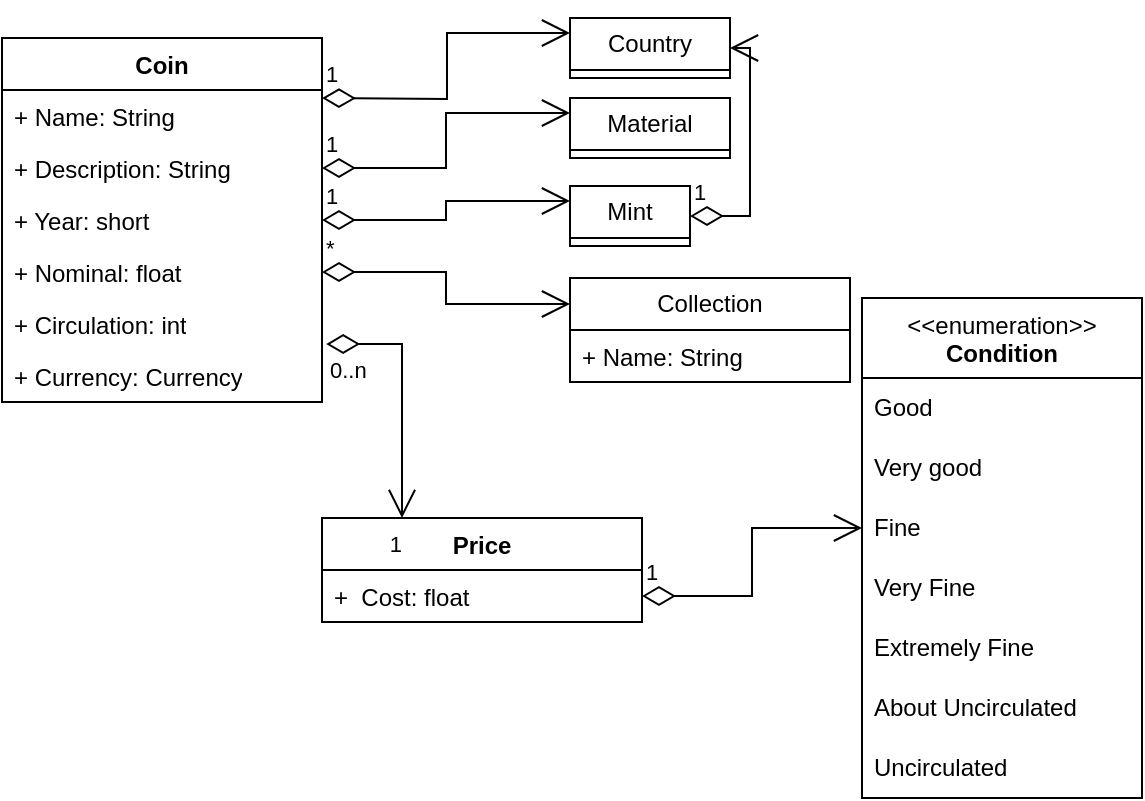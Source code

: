 <mxfile version="21.5.2" type="device">
  <diagram name="Страница 1" id="I4MDYGh5k3yBiwYMaKmg">
    <mxGraphModel dx="794" dy="708" grid="1" gridSize="10" guides="1" tooltips="1" connect="1" arrows="1" fold="1" page="1" pageScale="1" pageWidth="827" pageHeight="1169" math="0" shadow="0">
      <root>
        <mxCell id="0" />
        <mxCell id="1" parent="0" />
        <mxCell id="-Z4ITllWlkgsRw_QVktp-4" value="Coin" style="swimlane;fontStyle=1;align=center;verticalAlign=top;childLayout=stackLayout;horizontal=1;startSize=26;horizontalStack=0;resizeParent=1;resizeParentMax=0;resizeLast=0;collapsible=1;marginBottom=0;whiteSpace=wrap;html=1;" parent="1" vertex="1">
          <mxGeometry x="130" y="170" width="160" height="182" as="geometry" />
        </mxCell>
        <mxCell id="-Z4ITllWlkgsRw_QVktp-5" value="+ Name: String" style="text;strokeColor=none;fillColor=none;align=left;verticalAlign=top;spacingLeft=4;spacingRight=4;overflow=hidden;rotatable=0;points=[[0,0.5],[1,0.5]];portConstraint=eastwest;whiteSpace=wrap;html=1;" parent="-Z4ITllWlkgsRw_QVktp-4" vertex="1">
          <mxGeometry y="26" width="160" height="26" as="geometry" />
        </mxCell>
        <mxCell id="-Z4ITllWlkgsRw_QVktp-11" value="+ Description: String" style="text;strokeColor=none;fillColor=none;align=left;verticalAlign=top;spacingLeft=4;spacingRight=4;overflow=hidden;rotatable=0;points=[[0,0.5],[1,0.5]];portConstraint=eastwest;whiteSpace=wrap;html=1;" parent="-Z4ITllWlkgsRw_QVktp-4" vertex="1">
          <mxGeometry y="52" width="160" height="26" as="geometry" />
        </mxCell>
        <mxCell id="-Z4ITllWlkgsRw_QVktp-12" value="+ Year:&amp;nbsp;short" style="text;strokeColor=none;fillColor=none;align=left;verticalAlign=top;spacingLeft=4;spacingRight=4;overflow=hidden;rotatable=0;points=[[0,0.5],[1,0.5]];portConstraint=eastwest;whiteSpace=wrap;html=1;" parent="-Z4ITllWlkgsRw_QVktp-4" vertex="1">
          <mxGeometry y="78" width="160" height="26" as="geometry" />
        </mxCell>
        <mxCell id="-Z4ITllWlkgsRw_QVktp-20" value="+ Nominal: float" style="text;strokeColor=none;fillColor=none;align=left;verticalAlign=top;spacingLeft=4;spacingRight=4;overflow=hidden;rotatable=0;points=[[0,0.5],[1,0.5]];portConstraint=eastwest;whiteSpace=wrap;html=1;" parent="-Z4ITllWlkgsRw_QVktp-4" vertex="1">
          <mxGeometry y="104" width="160" height="26" as="geometry" />
        </mxCell>
        <mxCell id="-Z4ITllWlkgsRw_QVktp-21" value="+ Circulation: int" style="text;strokeColor=none;fillColor=none;align=left;verticalAlign=top;spacingLeft=4;spacingRight=4;overflow=hidden;rotatable=0;points=[[0,0.5],[1,0.5]];portConstraint=eastwest;whiteSpace=wrap;html=1;" parent="-Z4ITllWlkgsRw_QVktp-4" vertex="1">
          <mxGeometry y="130" width="160" height="26" as="geometry" />
        </mxCell>
        <mxCell id="-Z4ITllWlkgsRw_QVktp-64" value="+ Currency: Currency" style="text;strokeColor=none;fillColor=none;align=left;verticalAlign=top;spacingLeft=4;spacingRight=4;overflow=hidden;rotatable=0;points=[[0,0.5],[1,0.5]];portConstraint=eastwest;whiteSpace=wrap;html=1;" parent="-Z4ITllWlkgsRw_QVktp-4" vertex="1">
          <mxGeometry y="156" width="160" height="26" as="geometry" />
        </mxCell>
        <mxCell id="-Z4ITllWlkgsRw_QVktp-22" value="Country" style="swimlane;fontStyle=0;childLayout=stackLayout;horizontal=1;startSize=26;fillColor=none;horizontalStack=0;resizeParent=1;resizeParentMax=0;resizeLast=0;collapsible=1;marginBottom=0;whiteSpace=wrap;html=1;" parent="1" vertex="1" collapsed="1">
          <mxGeometry x="414" y="160" width="80" height="30" as="geometry">
            <mxRectangle x="414" y="160" width="140" height="52" as="alternateBounds" />
          </mxGeometry>
        </mxCell>
        <mxCell id="-Z4ITllWlkgsRw_QVktp-23" value="+ Name: String" style="text;strokeColor=none;fillColor=none;align=left;verticalAlign=top;spacingLeft=4;spacingRight=4;overflow=hidden;rotatable=0;points=[[0,0.5],[1,0.5]];portConstraint=eastwest;whiteSpace=wrap;html=1;" parent="-Z4ITllWlkgsRw_QVktp-22" vertex="1">
          <mxGeometry y="26" width="140" height="26" as="geometry" />
        </mxCell>
        <mxCell id="-Z4ITllWlkgsRw_QVktp-38" value="1" style="endArrow=open;html=1;endSize=12;startArrow=diamondThin;startSize=14;startFill=0;edgeStyle=orthogonalEdgeStyle;align=left;verticalAlign=bottom;rounded=0;entryX=0;entryY=0.25;entryDx=0;entryDy=0;" parent="1" target="-Z4ITllWlkgsRw_QVktp-22" edge="1">
          <mxGeometry x="-1" y="3" relative="1" as="geometry">
            <mxPoint x="290" y="200" as="sourcePoint" />
            <mxPoint x="450" y="200" as="targetPoint" />
          </mxGeometry>
        </mxCell>
        <mxCell id="-Z4ITllWlkgsRw_QVktp-39" value="Material" style="swimlane;fontStyle=0;childLayout=stackLayout;horizontal=1;startSize=26;fillColor=none;horizontalStack=0;resizeParent=1;resizeParentMax=0;resizeLast=0;collapsible=1;marginBottom=0;whiteSpace=wrap;html=1;" parent="1" vertex="1" collapsed="1">
          <mxGeometry x="414" y="200" width="80" height="30" as="geometry">
            <mxRectangle x="414" y="200" width="140" height="52" as="alternateBounds" />
          </mxGeometry>
        </mxCell>
        <mxCell id="-Z4ITllWlkgsRw_QVktp-40" value="+ Name: type" style="text;strokeColor=none;fillColor=none;align=left;verticalAlign=top;spacingLeft=4;spacingRight=4;overflow=hidden;rotatable=0;points=[[0,0.5],[1,0.5]];portConstraint=eastwest;whiteSpace=wrap;html=1;" parent="-Z4ITllWlkgsRw_QVktp-39" vertex="1">
          <mxGeometry y="26" width="140" height="26" as="geometry" />
        </mxCell>
        <mxCell id="-Z4ITllWlkgsRw_QVktp-43" value="1" style="endArrow=open;html=1;endSize=12;startArrow=diamondThin;startSize=14;startFill=0;edgeStyle=orthogonalEdgeStyle;align=left;verticalAlign=bottom;rounded=0;exitX=1;exitY=0.5;exitDx=0;exitDy=0;entryX=0;entryY=0.25;entryDx=0;entryDy=0;" parent="1" source="-Z4ITllWlkgsRw_QVktp-11" target="-Z4ITllWlkgsRw_QVktp-39" edge="1">
          <mxGeometry x="-1" y="3" relative="1" as="geometry">
            <mxPoint x="330" y="370" as="sourcePoint" />
            <mxPoint x="490" y="370" as="targetPoint" />
          </mxGeometry>
        </mxCell>
        <mxCell id="-Z4ITllWlkgsRw_QVktp-44" value="Mint" style="swimlane;fontStyle=0;childLayout=stackLayout;horizontal=1;startSize=26;fillColor=none;horizontalStack=0;resizeParent=1;resizeParentMax=0;resizeLast=0;collapsible=1;marginBottom=0;whiteSpace=wrap;html=1;" parent="1" vertex="1" collapsed="1">
          <mxGeometry x="414" y="244" width="60" height="30" as="geometry">
            <mxRectangle x="414" y="244" width="140" height="52" as="alternateBounds" />
          </mxGeometry>
        </mxCell>
        <mxCell id="-Z4ITllWlkgsRw_QVktp-45" value="+ Name: String" style="text;strokeColor=none;fillColor=none;align=left;verticalAlign=top;spacingLeft=4;spacingRight=4;overflow=hidden;rotatable=0;points=[[0,0.5],[1,0.5]];portConstraint=eastwest;whiteSpace=wrap;html=1;" parent="-Z4ITllWlkgsRw_QVktp-44" vertex="1">
          <mxGeometry y="26" width="140" height="26" as="geometry" />
        </mxCell>
        <mxCell id="-Z4ITllWlkgsRw_QVktp-48" value="1" style="endArrow=open;html=1;endSize=12;startArrow=diamondThin;startSize=14;startFill=0;edgeStyle=orthogonalEdgeStyle;align=left;verticalAlign=bottom;exitX=1;exitY=0.5;exitDx=0;exitDy=0;entryX=0;entryY=0.25;entryDx=0;entryDy=0;strokeColor=default;rounded=0;" parent="1" source="-Z4ITllWlkgsRw_QVktp-12" target="-Z4ITllWlkgsRw_QVktp-44" edge="1">
          <mxGeometry x="-1" y="3" relative="1" as="geometry">
            <mxPoint x="320" y="410" as="sourcePoint" />
            <mxPoint x="480" y="410" as="targetPoint" />
          </mxGeometry>
        </mxCell>
        <mxCell id="-Z4ITllWlkgsRw_QVktp-49" value="Collection" style="swimlane;fontStyle=0;childLayout=stackLayout;horizontal=1;startSize=26;fillColor=none;horizontalStack=0;resizeParent=1;resizeParentMax=0;resizeLast=0;collapsible=1;marginBottom=0;whiteSpace=wrap;html=1;" parent="1" vertex="1">
          <mxGeometry x="414" y="290" width="140" height="52" as="geometry">
            <mxRectangle x="414" y="290" width="90" height="30" as="alternateBounds" />
          </mxGeometry>
        </mxCell>
        <mxCell id="-Z4ITllWlkgsRw_QVktp-50" value="+ Name: String" style="text;strokeColor=none;fillColor=none;align=left;verticalAlign=top;spacingLeft=4;spacingRight=4;overflow=hidden;rotatable=0;points=[[0,0.5],[1,0.5]];portConstraint=eastwest;whiteSpace=wrap;html=1;" parent="-Z4ITllWlkgsRw_QVktp-49" vertex="1">
          <mxGeometry y="26" width="140" height="26" as="geometry" />
        </mxCell>
        <mxCell id="-Z4ITllWlkgsRw_QVktp-59" value="*" style="endArrow=open;html=1;endSize=12;startArrow=diamondThin;startSize=14;startFill=0;edgeStyle=orthogonalEdgeStyle;align=left;verticalAlign=bottom;rounded=0;exitX=1;exitY=0.5;exitDx=0;exitDy=0;entryX=0;entryY=0.25;entryDx=0;entryDy=0;" parent="1" source="-Z4ITllWlkgsRw_QVktp-20" target="-Z4ITllWlkgsRw_QVktp-49" edge="1">
          <mxGeometry x="-1" y="3" relative="1" as="geometry">
            <mxPoint x="330" y="370" as="sourcePoint" />
            <mxPoint x="490" y="370" as="targetPoint" />
          </mxGeometry>
        </mxCell>
        <mxCell id="-Z4ITllWlkgsRw_QVktp-76" value="&amp;lt;&amp;lt;enumeration&amp;gt;&amp;gt;&lt;br&gt;&lt;b&gt;Condition&lt;/b&gt;" style="swimlane;fontStyle=0;align=center;verticalAlign=top;childLayout=stackLayout;horizontal=1;startSize=40;horizontalStack=0;resizeParent=1;resizeParentMax=0;resizeLast=0;collapsible=0;marginBottom=0;html=1;whiteSpace=wrap;" parent="1" vertex="1">
          <mxGeometry x="560" y="300" width="140" height="250" as="geometry" />
        </mxCell>
        <mxCell id="-Z4ITllWlkgsRw_QVktp-77" value="Good" style="text;html=1;strokeColor=none;fillColor=none;align=left;verticalAlign=middle;spacingLeft=4;spacingRight=4;overflow=hidden;rotatable=0;points=[[0,0.5],[1,0.5]];portConstraint=eastwest;whiteSpace=wrap;" parent="-Z4ITllWlkgsRw_QVktp-76" vertex="1">
          <mxGeometry y="40" width="140" height="30" as="geometry" />
        </mxCell>
        <mxCell id="-Z4ITllWlkgsRw_QVktp-79" value="Very good" style="text;html=1;strokeColor=none;fillColor=none;align=left;verticalAlign=middle;spacingLeft=4;spacingRight=4;overflow=hidden;rotatable=0;points=[[0,0.5],[1,0.5]];portConstraint=eastwest;whiteSpace=wrap;" parent="-Z4ITllWlkgsRw_QVktp-76" vertex="1">
          <mxGeometry y="70" width="140" height="30" as="geometry" />
        </mxCell>
        <mxCell id="-Z4ITllWlkgsRw_QVktp-80" value="Fine" style="text;html=1;strokeColor=none;fillColor=none;align=left;verticalAlign=middle;spacingLeft=4;spacingRight=4;overflow=hidden;rotatable=0;points=[[0,0.5],[1,0.5]];portConstraint=eastwest;whiteSpace=wrap;" parent="-Z4ITllWlkgsRw_QVktp-76" vertex="1">
          <mxGeometry y="100" width="140" height="30" as="geometry" />
        </mxCell>
        <mxCell id="-Z4ITllWlkgsRw_QVktp-81" value="Very Fine" style="text;html=1;strokeColor=none;fillColor=none;align=left;verticalAlign=middle;spacingLeft=4;spacingRight=4;overflow=hidden;rotatable=0;points=[[0,0.5],[1,0.5]];portConstraint=eastwest;whiteSpace=wrap;" parent="-Z4ITllWlkgsRw_QVktp-76" vertex="1">
          <mxGeometry y="130" width="140" height="30" as="geometry" />
        </mxCell>
        <mxCell id="-Z4ITllWlkgsRw_QVktp-82" value="Extremely Fine" style="text;html=1;strokeColor=none;fillColor=none;align=left;verticalAlign=middle;spacingLeft=4;spacingRight=4;overflow=hidden;rotatable=0;points=[[0,0.5],[1,0.5]];portConstraint=eastwest;whiteSpace=wrap;" parent="-Z4ITllWlkgsRw_QVktp-76" vertex="1">
          <mxGeometry y="160" width="140" height="30" as="geometry" />
        </mxCell>
        <mxCell id="-Z4ITllWlkgsRw_QVktp-83" value="About Uncirculated" style="text;html=1;strokeColor=none;fillColor=none;align=left;verticalAlign=middle;spacingLeft=4;spacingRight=4;overflow=hidden;rotatable=0;points=[[0,0.5],[1,0.5]];portConstraint=eastwest;whiteSpace=wrap;" parent="-Z4ITllWlkgsRw_QVktp-76" vertex="1">
          <mxGeometry y="190" width="140" height="30" as="geometry" />
        </mxCell>
        <mxCell id="-Z4ITllWlkgsRw_QVktp-84" value="Uncirculated&lt;br&gt;" style="text;html=1;strokeColor=none;fillColor=none;align=left;verticalAlign=middle;spacingLeft=4;spacingRight=4;overflow=hidden;rotatable=0;points=[[0,0.5],[1,0.5]];portConstraint=eastwest;whiteSpace=wrap;" parent="-Z4ITllWlkgsRw_QVktp-76" vertex="1">
          <mxGeometry y="220" width="140" height="30" as="geometry" />
        </mxCell>
        <mxCell id="-Z4ITllWlkgsRw_QVktp-85" value="Price" style="swimlane;fontStyle=1;align=center;verticalAlign=top;childLayout=stackLayout;horizontal=1;startSize=26;horizontalStack=0;resizeParent=1;resizeParentMax=0;resizeLast=0;collapsible=1;marginBottom=0;whiteSpace=wrap;html=1;" parent="1" vertex="1">
          <mxGeometry x="290" y="410" width="160" height="52" as="geometry" />
        </mxCell>
        <mxCell id="-Z4ITllWlkgsRw_QVktp-86" value="+&amp;nbsp; Cost: float" style="text;strokeColor=none;fillColor=none;align=left;verticalAlign=top;spacingLeft=4;spacingRight=4;overflow=hidden;rotatable=0;points=[[0,0.5],[1,0.5]];portConstraint=eastwest;whiteSpace=wrap;html=1;" parent="-Z4ITllWlkgsRw_QVktp-85" vertex="1">
          <mxGeometry y="26" width="160" height="26" as="geometry" />
        </mxCell>
        <mxCell id="-Z4ITllWlkgsRw_QVktp-89" value="1" style="endArrow=open;html=1;endSize=12;startArrow=diamondThin;startSize=14;startFill=0;edgeStyle=orthogonalEdgeStyle;align=left;verticalAlign=bottom;rounded=0;exitX=1;exitY=0.5;exitDx=0;exitDy=0;entryX=0;entryY=0.5;entryDx=0;entryDy=0;" parent="1" source="-Z4ITllWlkgsRw_QVktp-86" target="-Z4ITllWlkgsRw_QVktp-80" edge="1">
          <mxGeometry x="-1" y="3" relative="1" as="geometry">
            <mxPoint x="410" y="590" as="sourcePoint" />
            <mxPoint x="570" y="590" as="targetPoint" />
          </mxGeometry>
        </mxCell>
        <mxCell id="-Z4ITllWlkgsRw_QVktp-90" value="" style="endArrow=open;html=1;endSize=12;startArrow=diamondThin;startSize=14;startFill=0;edgeStyle=orthogonalEdgeStyle;rounded=0;exitX=1.013;exitY=-0.115;exitDx=0;exitDy=0;exitPerimeter=0;entryX=0.25;entryY=0;entryDx=0;entryDy=0;" parent="1" source="-Z4ITllWlkgsRw_QVktp-64" target="-Z4ITllWlkgsRw_QVktp-85" edge="1">
          <mxGeometry relative="1" as="geometry">
            <mxPoint x="330" y="360" as="sourcePoint" />
            <mxPoint x="490" y="360" as="targetPoint" />
          </mxGeometry>
        </mxCell>
        <mxCell id="-Z4ITllWlkgsRw_QVktp-91" value="0..n" style="edgeLabel;resizable=0;html=1;align=left;verticalAlign=top;" parent="-Z4ITllWlkgsRw_QVktp-90" connectable="0" vertex="1">
          <mxGeometry x="-1" relative="1" as="geometry" />
        </mxCell>
        <mxCell id="-Z4ITllWlkgsRw_QVktp-92" value="1" style="edgeLabel;resizable=0;html=1;align=right;verticalAlign=top;" parent="-Z4ITllWlkgsRw_QVktp-90" connectable="0" vertex="1">
          <mxGeometry x="1" relative="1" as="geometry" />
        </mxCell>
        <mxCell id="-Z4ITllWlkgsRw_QVktp-93" value="1" style="endArrow=open;html=1;endSize=12;startArrow=diamondThin;startSize=14;startFill=0;edgeStyle=orthogonalEdgeStyle;align=left;verticalAlign=bottom;rounded=0;exitX=1;exitY=0.5;exitDx=0;exitDy=0;entryX=1;entryY=0.5;entryDx=0;entryDy=0;" parent="1" source="-Z4ITllWlkgsRw_QVktp-44" target="-Z4ITllWlkgsRw_QVktp-22" edge="1">
          <mxGeometry x="-1" y="3" relative="1" as="geometry">
            <mxPoint x="400" y="570" as="sourcePoint" />
            <mxPoint x="560" y="570" as="targetPoint" />
          </mxGeometry>
        </mxCell>
      </root>
    </mxGraphModel>
  </diagram>
</mxfile>
